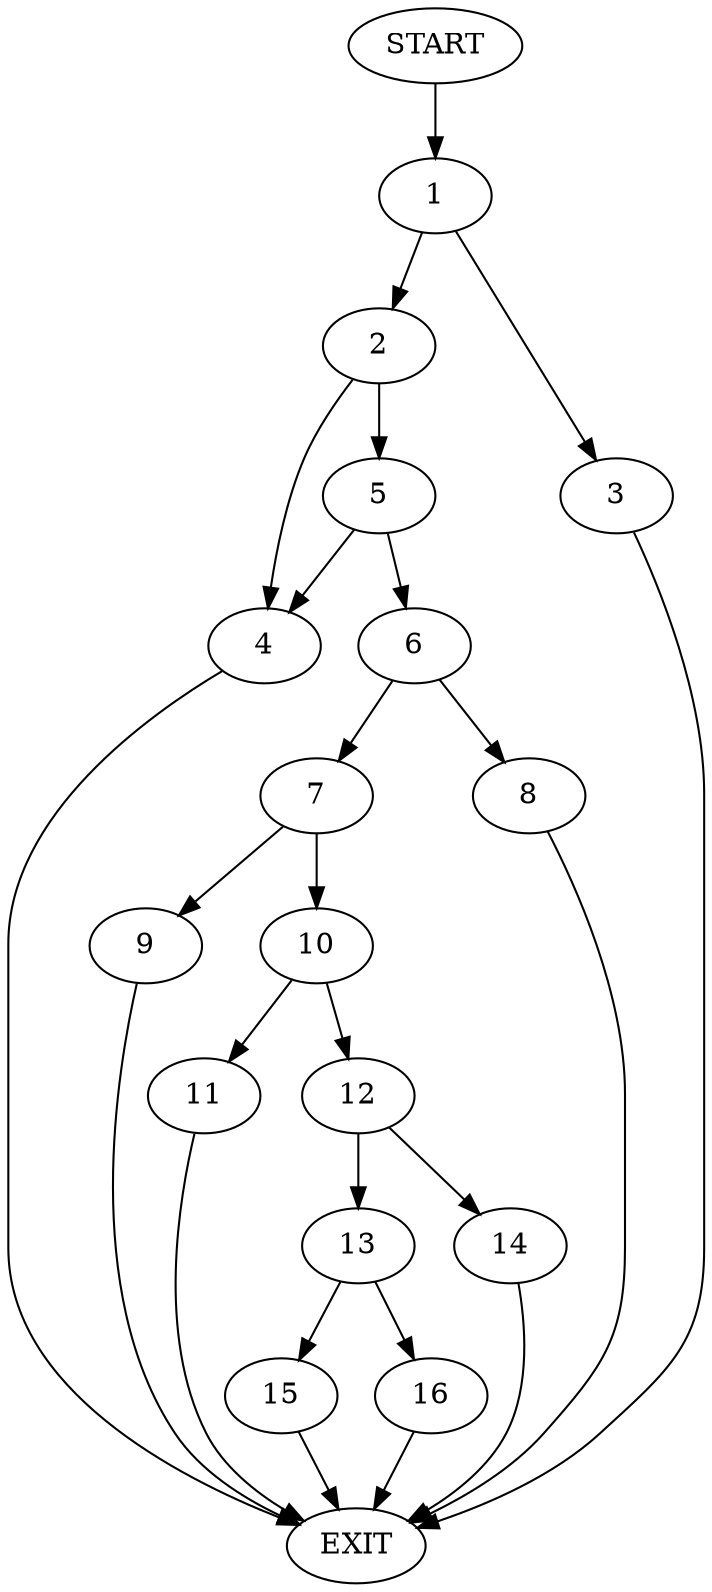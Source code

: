 digraph {
0 [label="START"]
17 [label="EXIT"]
0 -> 1
1 -> 2
1 -> 3
3 -> 17
2 -> 4
2 -> 5
5 -> 4
5 -> 6
4 -> 17
6 -> 7
6 -> 8
7 -> 9
7 -> 10
8 -> 17
9 -> 17
10 -> 11
10 -> 12
12 -> 13
12 -> 14
11 -> 17
14 -> 17
13 -> 15
13 -> 16
16 -> 17
15 -> 17
}
